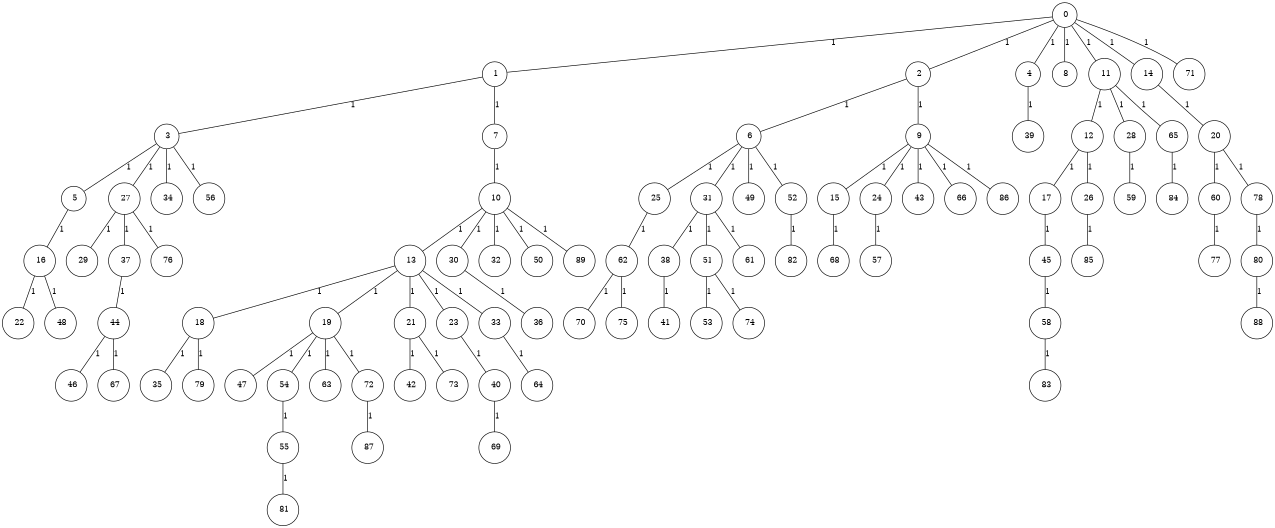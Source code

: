 graph G {
size="8.5,11;"
ratio = "expand;"
fixedsize="true;"
overlap="scale;"
node[shape=circle,width=.12,hight=.12,fontsize=12]
edge[fontsize=12]

0[label=" 0" color=black, pos="1.6718483,1.3669507!"];
1[label=" 1" color=black, pos="2.2073141,1.4772331!"];
2[label=" 2" color=black, pos="2.1786636,2.1845825!"];
3[label=" 3" color=black, pos="0.058323915,2.2267263!"];
4[label=" 4" color=black, pos="2.6283868,2.3942594!"];
5[label=" 5" color=black, pos="1.5492855,0.49035597!"];
6[label=" 6" color=black, pos="2.3113521,1.5807124!"];
7[label=" 7" color=black, pos="0.9944333,1.5847678!"];
8[label=" 8" color=black, pos="0.94564177,2.5227346!"];
9[label=" 9" color=black, pos="2.0288642,2.464109!"];
10[label=" 10" color=black, pos="2.9748152,2.9318905!"];
11[label=" 11" color=black, pos="1.0689426,2.747231!"];
12[label=" 12" color=black, pos="2.6116009,0.80721587!"];
13[label=" 13" color=black, pos="2.4228008,2.0055853!"];
14[label=" 14" color=black, pos="2.4466662,2.7107129!"];
15[label=" 15" color=black, pos="2.189705,2.1073811!"];
16[label=" 16" color=black, pos="0.24719912,0.28830259!"];
17[label=" 17" color=black, pos="1.6300832,1.4835912!"];
18[label=" 18" color=black, pos="2.401103,0.63803753!"];
19[label=" 19" color=black, pos="2.5740984,1.167375!"];
20[label=" 20" color=black, pos="1.526759,1.3465857!"];
21[label=" 21" color=black, pos="1.2721627,2.6837127!"];
22[label=" 22" color=black, pos="2.9384687,1.1599284!"];
23[label=" 23" color=black, pos="1.6899062,2.2635203!"];
24[label=" 24" color=black, pos="2.897425,0.21316869!"];
25[label=" 25" color=black, pos="0.30423448,0.1324067!"];
26[label=" 26" color=black, pos="2.1122416,1.1753831!"];
27[label=" 27" color=black, pos="1.1557128,0.87203934!"];
28[label=" 28" color=black, pos="0.31734894,1.6320316!"];
29[label=" 29" color=black, pos="2.5707961,2.3083405!"];
30[label=" 30" color=black, pos="1.7101698,1.6374384!"];
31[label=" 31" color=black, pos="0.73557828,2.3371813!"];
32[label=" 32" color=black, pos="1.4527816,2.1605116!"];
33[label=" 33" color=black, pos="2.2471099,1.4623536!"];
34[label=" 34" color=black, pos="2.0633625,1.0456914!"];
35[label=" 35" color=black, pos="0.98049478,2.9015471!"];
36[label=" 36" color=black, pos="1.1363559,2.8873553!"];
37[label=" 37" color=black, pos="0.84932296,0.21641669!"];
38[label=" 38" color=black, pos="2.6639647,1.9595688!"];
39[label=" 39" color=black, pos="0.75481375,2.0325463!"];
40[label=" 40" color=black, pos="1.8471001,0.96461147!"];
41[label=" 41" color=black, pos="0.48597615,2.4535615!"];
42[label=" 42" color=black, pos="1.0647018,1.768414!"];
43[label=" 43" color=black, pos="2.4169837,1.3430403!"];
44[label=" 44" color=black, pos="2.2035398,1.2604915!"];
45[label=" 45" color=black, pos="1.4260915,1.6123555!"];
46[label=" 46" color=black, pos="1.3307632,1.4895992!"];
47[label=" 47" color=black, pos="1.8686744,1.2931724!"];
48[label=" 48" color=black, pos="0.71520336,1.8099845!"];
49[label=" 49" color=black, pos="0.68474888,0.75051817!"];
50[label=" 50" color=black, pos="2.7627989,0.79464716!"];
51[label=" 51" color=black, pos="0.18889323,1.7331221!"];
52[label=" 52" color=black, pos="0.36808302,1.4452958!"];
53[label=" 53" color=black, pos="2.4705218,2.8842307!"];
54[label=" 54" color=black, pos="2.6295755,2.886862!"];
55[label=" 55" color=black, pos="1.8959753,1.2140244!"];
56[label=" 56" color=black, pos="1.4378182,2.8123582!"];
57[label=" 57" color=black, pos="0.28755481,2.8720177!"];
58[label=" 58" color=black, pos="2.0818085,0.23013623!"];
59[label=" 59" color=black, pos="0.80435227,2.6631348!"];
60[label=" 60" color=black, pos="2.956872,0.96660977!"];
61[label=" 61" color=black, pos="0.16608176,1.2286788!"];
62[label=" 62" color=black, pos="1.2246703,2.2939072!"];
63[label=" 63" color=black, pos="0.29557516,1.7318243!"];
64[label=" 64" color=black, pos="0.53194036,1.8559604!"];
65[label=" 65" color=black, pos="1.1070588,2.8698488!"];
66[label=" 66" color=black, pos="0.39464296,1.4595691!"];
67[label=" 67" color=black, pos="1.0632434,1.3714305!"];
68[label=" 68" color=black, pos="1.2311343,1.4475091!"];
69[label=" 69" color=black, pos="1.1888807,2.1928734!"];
70[label=" 70" color=black, pos="2.7917287,0.53419657!"];
71[label=" 71" color=black, pos="2.994712,2.8206972!"];
72[label=" 72" color=black, pos="2.8102033,1.3461476!"];
73[label=" 73" color=black, pos="2.4046357,2.1061294!"];
74[label=" 74" color=black, pos="0.31598148,1.9982739!"];
75[label=" 75" color=black, pos="1.6884024,2.3993403!"];
76[label=" 76" color=black, pos="1.7077447,1.3167528!"];
77[label=" 77" color=black, pos="2.5230373,1.3101764!"];
78[label=" 78" color=black, pos="0.99640674,1.4020698!"];
79[label=" 79" color=black, pos="0.1103938,0.5177712!"];
80[label=" 80" color=black, pos="0.89942459,2.8378592!"];
81[label=" 81" color=black, pos="0.079915178,0.10333896!"];
82[label=" 82" color=black, pos="1.5096872,1.7751215!"];
83[label=" 83" color=black, pos="2.4713173,0.11762624!"];
84[label=" 84" color=black, pos="2.0213112,1.0756874!"];
85[label=" 85" color=black, pos="1.9440053,0.85911435!"];
86[label=" 86" color=black, pos="1.2302367,1.9315308!"];
87[label=" 87" color=black, pos="0.48395111,2.2612276!"];
88[label=" 88" color=black, pos="0.31322075,2.687436!"];
89[label=" 89" color=black, pos="0.043075454,0.78903259!"];
0--1[label="1"]
0--2[label="1"]
0--4[label="1"]
0--8[label="1"]
0--11[label="1"]
0--14[label="1"]
0--71[label="1"]
1--3[label="1"]
1--7[label="1"]
2--6[label="1"]
2--9[label="1"]
3--5[label="1"]
3--27[label="1"]
3--34[label="1"]
3--56[label="1"]
4--39[label="1"]
5--16[label="1"]
6--25[label="1"]
6--31[label="1"]
6--49[label="1"]
6--52[label="1"]
7--10[label="1"]
9--15[label="1"]
9--24[label="1"]
9--43[label="1"]
9--66[label="1"]
9--86[label="1"]
10--13[label="1"]
10--30[label="1"]
10--32[label="1"]
10--50[label="1"]
10--89[label="1"]
11--12[label="1"]
11--28[label="1"]
11--65[label="1"]
12--17[label="1"]
12--26[label="1"]
13--18[label="1"]
13--19[label="1"]
13--21[label="1"]
13--23[label="1"]
13--33[label="1"]
14--20[label="1"]
15--68[label="1"]
16--22[label="1"]
16--48[label="1"]
17--45[label="1"]
18--35[label="1"]
18--79[label="1"]
19--47[label="1"]
19--54[label="1"]
19--63[label="1"]
19--72[label="1"]
20--60[label="1"]
20--78[label="1"]
21--42[label="1"]
21--73[label="1"]
23--40[label="1"]
24--57[label="1"]
25--62[label="1"]
26--85[label="1"]
27--29[label="1"]
27--37[label="1"]
27--76[label="1"]
28--59[label="1"]
30--36[label="1"]
31--38[label="1"]
31--51[label="1"]
31--61[label="1"]
33--64[label="1"]
37--44[label="1"]
38--41[label="1"]
40--69[label="1"]
44--46[label="1"]
44--67[label="1"]
45--58[label="1"]
51--53[label="1"]
51--74[label="1"]
52--82[label="1"]
54--55[label="1"]
55--81[label="1"]
58--83[label="1"]
60--77[label="1"]
62--70[label="1"]
62--75[label="1"]
65--84[label="1"]
72--87[label="1"]
78--80[label="1"]
80--88[label="1"]

}
